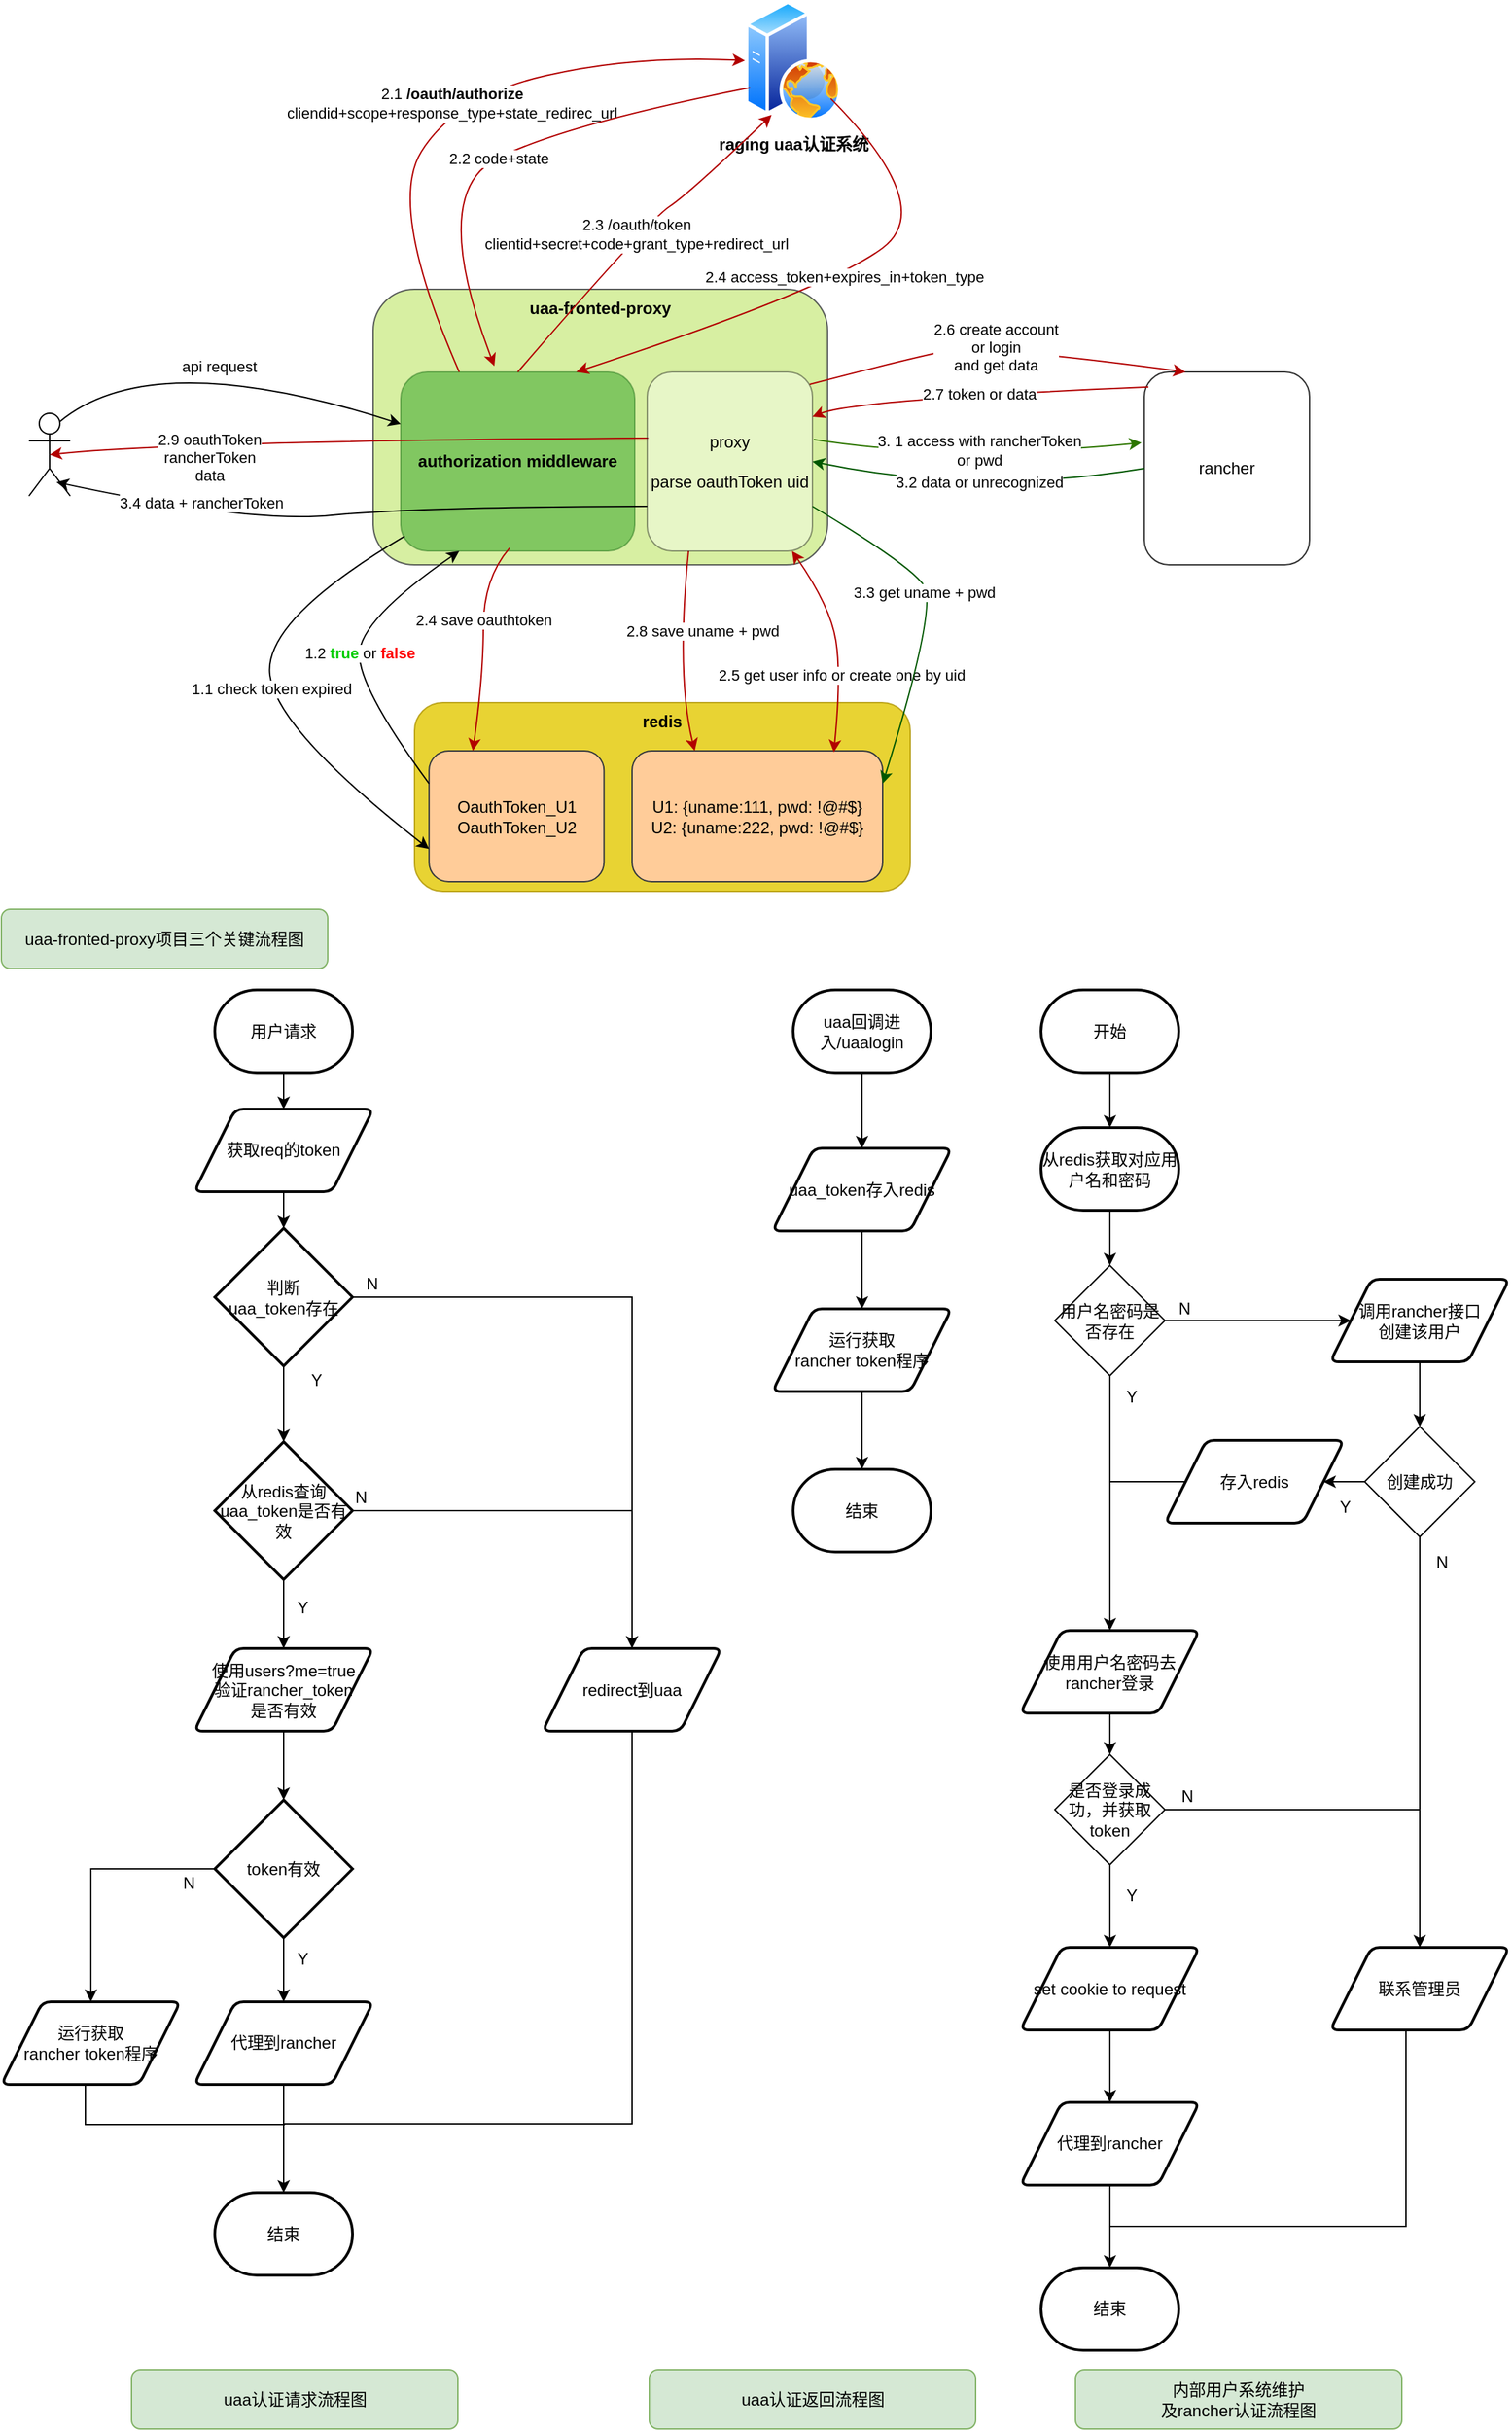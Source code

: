 <mxfile version="12.1.1" type="github" pages="1">
  <diagram id="wU1A7ZqZoi6GiLLCmWU0" name="Page-1">
    <mxGraphModel dx="854" dy="450" grid="1" gridSize="10" guides="1" tooltips="1" connect="1" arrows="1" fold="1" page="1" pageScale="1" pageWidth="1169" pageHeight="827" math="0" shadow="0">
      <root>
        <mxCell id="0"/>
        <mxCell id="1" parent="0"/>
        <mxCell id="jtTCTWdZy7aRetB8OSgc-1" value="" style="group" parent="1" vertex="1" connectable="0">
          <mxGeometry x="320" y="510" width="360" height="137" as="geometry"/>
        </mxCell>
        <mxCell id="0OA5MnC2VpykpQYva78K-1" value="redis" style="rounded=1;whiteSpace=wrap;html=1;verticalAlign=top;fontStyle=1;fillColor=#e3c800;strokeColor=#B09500;fontColor=#000000;opacity=80;" parent="jtTCTWdZy7aRetB8OSgc-1" vertex="1">
          <mxGeometry width="360" height="137" as="geometry"/>
        </mxCell>
        <mxCell id="0OA5MnC2VpykpQYva78K-2" value="OauthToken_U1&lt;br&gt;OauthToken_U2&lt;br&gt;" style="rounded=1;whiteSpace=wrap;html=1;fillColor=#ffcc99;strokeColor=#36393d;" parent="jtTCTWdZy7aRetB8OSgc-1" vertex="1">
          <mxGeometry x="10.588" y="35" width="127.059" height="95" as="geometry"/>
        </mxCell>
        <mxCell id="0OA5MnC2VpykpQYva78K-3" value="U1: {uname:111, pwd: !@#$}&lt;br&gt;U2: {uname:222, pwd: !@#$}" style="rounded=1;whiteSpace=wrap;html=1;fillColor=#ffcc99;strokeColor=#36393d;" parent="jtTCTWdZy7aRetB8OSgc-1" vertex="1">
          <mxGeometry x="158" y="35" width="182" height="95" as="geometry"/>
        </mxCell>
        <mxCell id="jtTCTWdZy7aRetB8OSgc-2" value="&lt;b&gt;uaa-fronted-proxy&lt;/b&gt;" style="rounded=1;whiteSpace=wrap;html=1;opacity=80;verticalAlign=top;fillColor=#cdeb8b;strokeColor=#36393d;" parent="1" vertex="1">
          <mxGeometry x="290" y="210" width="330" height="200" as="geometry"/>
        </mxCell>
        <mxCell id="jtTCTWdZy7aRetB8OSgc-3" value="rancher" style="rounded=1;whiteSpace=wrap;html=1;fontColor=#000000;opacity=80;" parent="1" vertex="1">
          <mxGeometry x="850" y="270" width="120" height="140" as="geometry"/>
        </mxCell>
        <mxCell id="jtTCTWdZy7aRetB8OSgc-5" value="&lt;b&gt;raging uaa认证系统&lt;/b&gt;" style="aspect=fixed;perimeter=ellipsePerimeter;html=1;align=center;shadow=0;dashed=0;spacingTop=3;image;image=img/lib/active_directory/web_server.svg;" parent="1" vertex="1">
          <mxGeometry x="560" width="70" height="88" as="geometry"/>
        </mxCell>
        <mxCell id="jtTCTWdZy7aRetB8OSgc-6" value="" style="shape=umlActor;verticalLabelPosition=bottom;labelBackgroundColor=#ffffff;verticalAlign=top;html=1;outlineConnect=0;" parent="1" vertex="1">
          <mxGeometry x="40" y="300" width="30" height="60" as="geometry"/>
        </mxCell>
        <mxCell id="jtTCTWdZy7aRetB8OSgc-7" value="&lt;b&gt;authorization middleware&lt;/b&gt;" style="rounded=1;whiteSpace=wrap;html=1;opacity=40;fillColor=#008a00;strokeColor=#005700;fontColor=#000000;verticalAlign=middle;" parent="1" vertex="1">
          <mxGeometry x="310" y="270" width="170" height="130" as="geometry"/>
        </mxCell>
        <mxCell id="jtTCTWdZy7aRetB8OSgc-10" value="2.1 &lt;b&gt;/oauth/authorize&lt;/b&gt;&lt;br&gt;cliendid+scope+response_type+state_redirec_url" style="curved=1;endArrow=classic;html=1;fontColor=#000000;entryX=0;entryY=0.5;entryDx=0;entryDy=0;exitX=0.25;exitY=0;exitDx=0;exitDy=0;fillColor=#e51400;strokeColor=#B20000;" parent="1" source="jtTCTWdZy7aRetB8OSgc-7" target="jtTCTWdZy7aRetB8OSgc-5" edge="1">
          <mxGeometry width="50" height="50" relative="1" as="geometry">
            <mxPoint x="380" y="190" as="sourcePoint"/>
            <mxPoint x="430" y="140" as="targetPoint"/>
            <Array as="points">
              <mxPoint x="300" y="150"/>
              <mxPoint x="350" y="70"/>
              <mxPoint x="480" y="40"/>
            </Array>
          </mxGeometry>
        </mxCell>
        <mxCell id="jtTCTWdZy7aRetB8OSgc-11" value="2.2 code+state" style="curved=1;endArrow=classic;html=1;fontColor=#000000;entryX=0.4;entryY=-0.033;entryDx=0;entryDy=0;entryPerimeter=0;exitX=0;exitY=0.75;exitDx=0;exitDy=0;fillColor=#e51400;strokeColor=#B20000;" parent="1" source="jtTCTWdZy7aRetB8OSgc-5" target="jtTCTWdZy7aRetB8OSgc-7" edge="1">
          <mxGeometry width="50" height="50" relative="1" as="geometry">
            <mxPoint x="455" y="178" as="sourcePoint"/>
            <mxPoint x="505" y="128" as="targetPoint"/>
            <Array as="points">
              <mxPoint x="430" y="90"/>
              <mxPoint x="330" y="140"/>
            </Array>
          </mxGeometry>
        </mxCell>
        <mxCell id="jtTCTWdZy7aRetB8OSgc-12" value="2.3 /oauth/token&lt;br&gt;clientid+secret+code+grant_type+redirect_url" style="curved=1;endArrow=classic;html=1;fontColor=#000000;exitX=0.5;exitY=0;exitDx=0;exitDy=0;entryX=0.25;entryY=1;entryDx=0;entryDy=0;fillColor=#e51400;strokeColor=#B20000;" parent="1" source="jtTCTWdZy7aRetB8OSgc-7" target="jtTCTWdZy7aRetB8OSgc-5" edge="1">
          <mxGeometry width="50" height="50" relative="1" as="geometry">
            <mxPoint x="490" y="210" as="sourcePoint"/>
            <mxPoint x="540" y="160" as="targetPoint"/>
            <Array as="points">
              <mxPoint x="490" y="160"/>
              <mxPoint x="520" y="140"/>
            </Array>
          </mxGeometry>
        </mxCell>
        <mxCell id="jtTCTWdZy7aRetB8OSgc-13" value="2.4 access_token+expires_in+token_type" style="curved=1;endArrow=classic;html=1;fontColor=#000000;entryX=0.75;entryY=0;entryDx=0;entryDy=0;fillColor=#e51400;strokeColor=#B20000;" parent="1" source="jtTCTWdZy7aRetB8OSgc-5" target="jtTCTWdZy7aRetB8OSgc-7" edge="1">
          <mxGeometry x="-0.031" width="50" height="50" relative="1" as="geometry">
            <mxPoint x="650" y="250" as="sourcePoint"/>
            <mxPoint x="700" y="200" as="targetPoint"/>
            <Array as="points">
              <mxPoint x="700" y="150"/>
              <mxPoint x="620" y="210"/>
            </Array>
            <mxPoint as="offset"/>
          </mxGeometry>
        </mxCell>
        <mxCell id="jtTCTWdZy7aRetB8OSgc-14" value="1.1 check token expired" style="curved=1;endArrow=classic;html=1;fontColor=#000000;entryX=0;entryY=0.75;entryDx=0;entryDy=0;exitX=0.017;exitY=0.917;exitDx=0;exitDy=0;exitPerimeter=0;" parent="1" source="jtTCTWdZy7aRetB8OSgc-7" target="0OA5MnC2VpykpQYva78K-2" edge="1">
          <mxGeometry width="50" height="50" relative="1" as="geometry">
            <mxPoint x="310" y="477.5" as="sourcePoint"/>
            <mxPoint x="360" y="427.5" as="targetPoint"/>
            <Array as="points">
              <mxPoint x="210" y="450"/>
              <mxPoint x="220" y="530"/>
            </Array>
          </mxGeometry>
        </mxCell>
        <mxCell id="jtTCTWdZy7aRetB8OSgc-15" value="1.2&lt;b style=&quot;color: rgb(0 , 204 , 0)&quot;&gt; true&lt;/b&gt; or &lt;b&gt;&lt;font color=&quot;#ff0000&quot;&gt;false&lt;/font&gt;&lt;/b&gt;" style="curved=1;endArrow=classic;html=1;fontColor=#000000;entryX=0.25;entryY=1;entryDx=0;entryDy=0;exitX=0;exitY=0.25;exitDx=0;exitDy=0;" parent="1" source="0OA5MnC2VpykpQYva78K-2" target="jtTCTWdZy7aRetB8OSgc-7" edge="1">
          <mxGeometry width="50" height="50" relative="1" as="geometry">
            <mxPoint x="410" y="430" as="sourcePoint"/>
            <mxPoint x="460" y="380" as="targetPoint"/>
            <Array as="points">
              <mxPoint x="280" y="500"/>
              <mxPoint x="280" y="450"/>
            </Array>
          </mxGeometry>
        </mxCell>
        <mxCell id="jtTCTWdZy7aRetB8OSgc-18" value="2.5 get user info or create one by uid" style="curved=1;endArrow=classic;html=1;fontColor=#000000;entryX=0.805;entryY=0.011;entryDx=0;entryDy=0;entryPerimeter=0;fillColor=#e51400;strokeColor=#B20000;startArrow=classic;startFill=1;" parent="1" source="jtTCTWdZy7aRetB8OSgc-27" target="0OA5MnC2VpykpQYva78K-3" edge="1">
          <mxGeometry x="0.274" width="50" height="50" relative="1" as="geometry">
            <mxPoint x="490" y="380" as="sourcePoint"/>
            <mxPoint x="540" y="330" as="targetPoint"/>
            <Array as="points">
              <mxPoint x="622" y="440"/>
              <mxPoint x="630" y="490"/>
            </Array>
            <mxPoint as="offset"/>
          </mxGeometry>
        </mxCell>
        <mxCell id="jtTCTWdZy7aRetB8OSgc-19" value="2.6 create account&lt;br&gt;or login&lt;br&gt;and get data" style="curved=1;endArrow=classic;html=1;fontColor=#000000;entryX=0.25;entryY=0;entryDx=0;entryDy=0;fillColor=#e51400;strokeColor=#B20000;exitX=0.983;exitY=0.069;exitDx=0;exitDy=0;exitPerimeter=0;" parent="1" source="jtTCTWdZy7aRetB8OSgc-27" target="jtTCTWdZy7aRetB8OSgc-3" edge="1">
          <mxGeometry width="50" height="50" relative="1" as="geometry">
            <mxPoint x="610" y="280" as="sourcePoint"/>
            <mxPoint x="609" y="265" as="targetPoint"/>
            <Array as="points">
              <mxPoint x="680" y="260"/>
              <mxPoint x="730" y="250"/>
            </Array>
          </mxGeometry>
        </mxCell>
        <mxCell id="jtTCTWdZy7aRetB8OSgc-21" value="2.8 save uname + pwd" style="curved=1;endArrow=classic;html=1;fontColor=#000000;entryX=0.25;entryY=0;entryDx=0;entryDy=0;exitX=0.25;exitY=1;exitDx=0;exitDy=0;fillColor=#e51400;strokeColor=#B20000;" parent="1" source="jtTCTWdZy7aRetB8OSgc-27" target="0OA5MnC2VpykpQYva78K-3" edge="1">
          <mxGeometry x="-0.165" y="23" width="50" height="50" relative="1" as="geometry">
            <mxPoint x="390" y="395" as="sourcePoint"/>
            <mxPoint x="440" y="345" as="targetPoint"/>
            <Array as="points">
              <mxPoint x="510" y="490"/>
            </Array>
            <mxPoint x="-7" y="-5" as="offset"/>
          </mxGeometry>
        </mxCell>
        <mxCell id="jtTCTWdZy7aRetB8OSgc-22" value="2.4 save oauthtoken" style="curved=1;endArrow=classic;html=1;fontColor=#000000;entryX=0.25;entryY=0;entryDx=0;entryDy=0;exitX=0.465;exitY=0.983;exitDx=0;exitDy=0;exitPerimeter=0;fillColor=#e51400;strokeColor=#B20000;" parent="1" source="jtTCTWdZy7aRetB8OSgc-7" target="0OA5MnC2VpykpQYva78K-2" edge="1">
          <mxGeometry x="-0.236" width="50" height="50" relative="1" as="geometry">
            <mxPoint x="405" y="340" as="sourcePoint"/>
            <mxPoint x="584" y="455" as="targetPoint"/>
            <Array as="points">
              <mxPoint x="370" y="420"/>
              <mxPoint x="370" y="490"/>
            </Array>
            <mxPoint as="offset"/>
          </mxGeometry>
        </mxCell>
        <mxCell id="jtTCTWdZy7aRetB8OSgc-23" value="api request" style="curved=1;endArrow=classic;html=1;fontColor=#000000;exitX=0.75;exitY=0.1;exitDx=0;exitDy=0;exitPerimeter=0;" parent="1" source="jtTCTWdZy7aRetB8OSgc-6" target="jtTCTWdZy7aRetB8OSgc-7" edge="1">
          <mxGeometry width="50" height="50" relative="1" as="geometry">
            <mxPoint x="150" y="295" as="sourcePoint"/>
            <mxPoint x="200" y="245" as="targetPoint"/>
            <Array as="points">
              <mxPoint x="130" y="250"/>
            </Array>
          </mxGeometry>
        </mxCell>
        <mxCell id="jtTCTWdZy7aRetB8OSgc-24" value="2.9 oauthToken&lt;br&gt;rancherToken&lt;br&gt;data" style="curved=1;endArrow=classic;html=1;fontColor=#000000;entryX=0.5;entryY=0.5;entryDx=0;entryDy=0;entryPerimeter=0;fillColor=#e51400;strokeColor=#B20000;exitX=0.008;exitY=0.369;exitDx=0;exitDy=0;exitPerimeter=0;" parent="1" source="jtTCTWdZy7aRetB8OSgc-27" target="jtTCTWdZy7aRetB8OSgc-6" edge="1">
          <mxGeometry x="0.632" y="41" width="50" height="50" relative="1" as="geometry">
            <mxPoint x="150" y="370" as="sourcePoint"/>
            <mxPoint x="200" y="320" as="targetPoint"/>
            <Array as="points">
              <mxPoint x="150" y="320"/>
            </Array>
            <mxPoint x="32" y="-30" as="offset"/>
          </mxGeometry>
        </mxCell>
        <mxCell id="jtTCTWdZy7aRetB8OSgc-25" value="3. 1 access with rancherToken&lt;br&gt;or pwd" style="curved=1;endArrow=classic;html=1;fontColor=#000000;exitX=1.008;exitY=0.377;exitDx=0;exitDy=0;exitPerimeter=0;entryX=-0.017;entryY=0.367;entryDx=0;entryDy=0;entryPerimeter=0;fillColor=#60a917;strokeColor=#2D7600;" parent="1" source="jtTCTWdZy7aRetB8OSgc-27" target="jtTCTWdZy7aRetB8OSgc-3" edge="1">
          <mxGeometry x="0.018" y="6" width="50" height="50" relative="1" as="geometry">
            <mxPoint x="549" y="385" as="sourcePoint"/>
            <mxPoint x="599" y="335" as="targetPoint"/>
            <Array as="points">
              <mxPoint x="710" y="335"/>
            </Array>
            <mxPoint as="offset"/>
          </mxGeometry>
        </mxCell>
        <mxCell id="jtTCTWdZy7aRetB8OSgc-26" value="3.2 data or unrecognized" style="curved=1;endArrow=classic;html=1;fontColor=#000000;entryX=1;entryY=0.5;entryDx=0;entryDy=0;exitX=0;exitY=0.5;exitDx=0;exitDy=0;fillColor=#008a00;strokeColor=#005700;" parent="1" source="jtTCTWdZy7aRetB8OSgc-3" target="jtTCTWdZy7aRetB8OSgc-27" edge="1">
          <mxGeometry x="-0.021" y="-10" width="50" height="50" relative="1" as="geometry">
            <mxPoint x="564" y="400" as="sourcePoint"/>
            <mxPoint x="614" y="350" as="targetPoint"/>
            <Array as="points">
              <mxPoint x="730" y="360"/>
            </Array>
            <mxPoint as="offset"/>
          </mxGeometry>
        </mxCell>
        <mxCell id="jtTCTWdZy7aRetB8OSgc-27" value="proxy&lt;br&gt;&lt;br&gt;parse oauthToken uid" style="rounded=1;whiteSpace=wrap;html=1;fontColor=#000000;opacity=40;" parent="1" vertex="1">
          <mxGeometry x="489" y="270" width="120" height="130" as="geometry"/>
        </mxCell>
        <mxCell id="jtTCTWdZy7aRetB8OSgc-28" value="2.7 token or data" style="curved=1;endArrow=classic;html=1;fontColor=#000000;entryX=1;entryY=0.25;entryDx=0;entryDy=0;exitX=0.025;exitY=0.078;exitDx=0;exitDy=0;fillColor=#e51400;strokeColor=#B20000;exitPerimeter=0;" parent="1" source="jtTCTWdZy7aRetB8OSgc-3" target="jtTCTWdZy7aRetB8OSgc-27" edge="1">
          <mxGeometry width="50" height="50" relative="1" as="geometry">
            <mxPoint x="853" y="327.02" as="sourcePoint"/>
            <mxPoint x="480" y="302.5" as="targetPoint"/>
            <Array as="points">
              <mxPoint x="640" y="290"/>
            </Array>
          </mxGeometry>
        </mxCell>
        <mxCell id="jtTCTWdZy7aRetB8OSgc-30" value="3.3 get uname + pwd" style="curved=1;endArrow=classic;html=1;fontColor=#000000;exitX=1;exitY=0.75;exitDx=0;exitDy=0;entryX=1;entryY=0.25;entryDx=0;entryDy=0;fillColor=#008a00;strokeColor=#005700;" parent="1" source="jtTCTWdZy7aRetB8OSgc-27" target="0OA5MnC2VpykpQYva78K-3" edge="1">
          <mxGeometry x="-0.172" y="-3" width="50" height="50" relative="1" as="geometry">
            <mxPoint x="704.5" y="438" as="sourcePoint"/>
            <mxPoint x="754.5" y="388" as="targetPoint"/>
            <Array as="points">
              <mxPoint x="680" y="410"/>
              <mxPoint x="700" y="440"/>
            </Array>
            <mxPoint as="offset"/>
          </mxGeometry>
        </mxCell>
        <mxCell id="jtTCTWdZy7aRetB8OSgc-31" value="3.4 data + rancherToken" style="curved=1;endArrow=classic;html=1;fontColor=#000000;exitX=0;exitY=0.75;exitDx=0;exitDy=0;entryX=0.667;entryY=0.833;entryDx=0;entryDy=0;entryPerimeter=0;" parent="1" source="jtTCTWdZy7aRetB8OSgc-27" target="jtTCTWdZy7aRetB8OSgc-6" edge="1">
          <mxGeometry x="0.512" y="-7" width="50" height="50" relative="1" as="geometry">
            <mxPoint x="720" y="425" as="sourcePoint"/>
            <mxPoint x="80" y="360" as="targetPoint"/>
            <Array as="points">
              <mxPoint x="320" y="368"/>
              <mxPoint x="200" y="380"/>
            </Array>
            <mxPoint as="offset"/>
          </mxGeometry>
        </mxCell>
        <mxCell id="ZNw0FCCPqXBxDtfS_jLe-9" value="" style="edgeStyle=orthogonalEdgeStyle;rounded=0;orthogonalLoop=1;jettySize=auto;html=1;entryX=0.5;entryY=0;entryDx=0;entryDy=0;" parent="1" source="ZNw0FCCPqXBxDtfS_jLe-5" target="ZNw0FCCPqXBxDtfS_jLe-131" edge="1">
          <mxGeometry relative="1" as="geometry">
            <mxPoint x="225" y="1201.5" as="targetPoint"/>
          </mxGeometry>
        </mxCell>
        <mxCell id="ZNw0FCCPqXBxDtfS_jLe-136" value="" style="edgeStyle=orthogonalEdgeStyle;rounded=0;orthogonalLoop=1;jettySize=auto;html=1;startArrow=none;startFill=0;endArrow=none;endFill=0;" parent="1" edge="1">
          <mxGeometry relative="1" as="geometry">
            <mxPoint x="270" y="1096.5" as="sourcePoint"/>
            <mxPoint x="478" y="1096.5" as="targetPoint"/>
          </mxGeometry>
        </mxCell>
        <mxCell id="ZNw0FCCPqXBxDtfS_jLe-5" value="从redis查询uaa_token是否有效" style="strokeWidth=2;html=1;shape=mxgraph.flowchart.decision;whiteSpace=wrap;" parent="1" vertex="1">
          <mxGeometry x="175" y="1046.5" width="100" height="100" as="geometry"/>
        </mxCell>
        <mxCell id="ZNw0FCCPqXBxDtfS_jLe-14" value="" style="edgeStyle=orthogonalEdgeStyle;rounded=0;orthogonalLoop=1;jettySize=auto;html=1;" parent="1" source="ZNw0FCCPqXBxDtfS_jLe-12" target="MsyxyNkL6-CA4OaowcqU-8" edge="1">
          <mxGeometry relative="1" as="geometry">
            <mxPoint x="225" y="1461.5" as="targetPoint"/>
          </mxGeometry>
        </mxCell>
        <mxCell id="MsyxyNkL6-CA4OaowcqU-12" value="" style="edgeStyle=orthogonalEdgeStyle;rounded=0;orthogonalLoop=1;jettySize=auto;html=1;" parent="1" source="ZNw0FCCPqXBxDtfS_jLe-12" target="MsyxyNkL6-CA4OaowcqU-11" edge="1">
          <mxGeometry relative="1" as="geometry"/>
        </mxCell>
        <mxCell id="ZNw0FCCPqXBxDtfS_jLe-12" value="token有效" style="strokeWidth=2;html=1;shape=mxgraph.flowchart.decision;whiteSpace=wrap;" parent="1" vertex="1">
          <mxGeometry x="175" y="1306.5" width="100" height="100" as="geometry"/>
        </mxCell>
        <mxCell id="ZNw0FCCPqXBxDtfS_jLe-67" style="edgeStyle=orthogonalEdgeStyle;rounded=0;orthogonalLoop=1;jettySize=auto;html=1;entryX=0.5;entryY=0;entryDx=0;entryDy=0;entryPerimeter=0;" parent="1" source="MsyxyNkL6-CA4OaowcqU-8" target="ZNw0FCCPqXBxDtfS_jLe-66" edge="1">
          <mxGeometry relative="1" as="geometry">
            <mxPoint x="225" y="1521.5" as="sourcePoint"/>
          </mxGeometry>
        </mxCell>
        <mxCell id="MsyxyNkL6-CA4OaowcqU-6" value="" style="edgeStyle=orthogonalEdgeStyle;rounded=0;orthogonalLoop=1;jettySize=auto;html=1;" parent="1" source="ZNw0FCCPqXBxDtfS_jLe-63" target="MsyxyNkL6-CA4OaowcqU-3" edge="1">
          <mxGeometry relative="1" as="geometry"/>
        </mxCell>
        <mxCell id="ZNw0FCCPqXBxDtfS_jLe-63" value="用户请求" style="strokeWidth=2;html=1;shape=mxgraph.flowchart.terminator;whiteSpace=wrap;" parent="1" vertex="1">
          <mxGeometry x="175" y="718.5" width="100" height="60" as="geometry"/>
        </mxCell>
        <mxCell id="ZNw0FCCPqXBxDtfS_jLe-66" value="结束" style="strokeWidth=2;html=1;shape=mxgraph.flowchart.terminator;whiteSpace=wrap;" parent="1" vertex="1">
          <mxGeometry x="175" y="1591.5" width="100" height="60" as="geometry"/>
        </mxCell>
        <mxCell id="ZNw0FCCPqXBxDtfS_jLe-74" value="" style="edgeStyle=orthogonalEdgeStyle;rounded=0;orthogonalLoop=1;jettySize=auto;html=1;" parent="1" source="ZNw0FCCPqXBxDtfS_jLe-72" target="ZNw0FCCPqXBxDtfS_jLe-5" edge="1">
          <mxGeometry relative="1" as="geometry"/>
        </mxCell>
        <mxCell id="ZNw0FCCPqXBxDtfS_jLe-78" style="edgeStyle=orthogonalEdgeStyle;rounded=0;orthogonalLoop=1;jettySize=auto;html=1;entryX=0.5;entryY=0;entryDx=0;entryDy=0;" parent="1" source="ZNw0FCCPqXBxDtfS_jLe-72" target="ZNw0FCCPqXBxDtfS_jLe-128" edge="1">
          <mxGeometry relative="1" as="geometry">
            <mxPoint x="443" y="971.5" as="targetPoint"/>
          </mxGeometry>
        </mxCell>
        <mxCell id="ZNw0FCCPqXBxDtfS_jLe-72" value="判断&lt;br&gt;uaa_token存在" style="strokeWidth=2;html=1;shape=mxgraph.flowchart.decision;whiteSpace=wrap;" parent="1" vertex="1">
          <mxGeometry x="175" y="891.5" width="100" height="100" as="geometry"/>
        </mxCell>
        <mxCell id="ZNw0FCCPqXBxDtfS_jLe-75" value="Y" style="text;html=1;resizable=0;points=[];autosize=1;align=left;verticalAlign=top;spacingTop=-4;" parent="1" vertex="1">
          <mxGeometry x="243" y="991.5" width="20" height="20" as="geometry"/>
        </mxCell>
        <mxCell id="ZNw0FCCPqXBxDtfS_jLe-85" value="" style="edgeStyle=orthogonalEdgeStyle;rounded=0;orthogonalLoop=1;jettySize=auto;html=1;endArrow=classic;endFill=1;startArrow=none;startFill=0;entryX=0.5;entryY=0;entryDx=0;entryDy=0;" parent="1" source="ZNw0FCCPqXBxDtfS_jLe-83" target="ZNw0FCCPqXBxDtfS_jLe-94" edge="1">
          <mxGeometry relative="1" as="geometry">
            <mxPoint x="645" y="858.5" as="targetPoint"/>
          </mxGeometry>
        </mxCell>
        <mxCell id="ZNw0FCCPqXBxDtfS_jLe-83" value="uaa回调进入/uaalogin" style="strokeWidth=2;html=1;shape=mxgraph.flowchart.terminator;whiteSpace=wrap;" parent="1" vertex="1">
          <mxGeometry x="595" y="718.5" width="100" height="60" as="geometry"/>
        </mxCell>
        <mxCell id="ZNw0FCCPqXBxDtfS_jLe-89" value="" style="edgeStyle=orthogonalEdgeStyle;rounded=0;orthogonalLoop=1;jettySize=auto;html=1;startArrow=none;startFill=0;endArrow=classic;endFill=1;" parent="1" source="ZNw0FCCPqXBxDtfS_jLe-86" target="ZNw0FCCPqXBxDtfS_jLe-90" edge="1">
          <mxGeometry relative="1" as="geometry">
            <mxPoint x="825" y="958.5" as="targetPoint"/>
          </mxGeometry>
        </mxCell>
        <mxCell id="ZNw0FCCPqXBxDtfS_jLe-86" value="从redis获取对应用户名和密码" style="strokeWidth=2;html=1;shape=mxgraph.flowchart.terminator;whiteSpace=wrap;" parent="1" vertex="1">
          <mxGeometry x="775" y="818.5" width="100" height="60" as="geometry"/>
        </mxCell>
        <mxCell id="ZNw0FCCPqXBxDtfS_jLe-92" value="" style="edgeStyle=orthogonalEdgeStyle;rounded=0;orthogonalLoop=1;jettySize=auto;html=1;startArrow=none;startFill=0;endArrow=classic;endFill=1;entryX=0;entryY=0.5;entryDx=0;entryDy=0;" parent="1" source="ZNw0FCCPqXBxDtfS_jLe-90" target="ZNw0FCCPqXBxDtfS_jLe-95" edge="1">
          <mxGeometry relative="1" as="geometry">
            <mxPoint x="955" y="983.5" as="targetPoint"/>
          </mxGeometry>
        </mxCell>
        <mxCell id="ZNw0FCCPqXBxDtfS_jLe-101" value="" style="edgeStyle=orthogonalEdgeStyle;rounded=0;orthogonalLoop=1;jettySize=auto;html=1;startArrow=none;startFill=0;endArrow=classic;endFill=1;movable=0;resizable=0;rotatable=0;deletable=0;editable=0;connectable=0;entryX=0.5;entryY=0;entryDx=0;entryDy=0;" parent="1" source="ZNw0FCCPqXBxDtfS_jLe-90" target="ZNw0FCCPqXBxDtfS_jLe-119" edge="1">
          <mxGeometry relative="1" as="geometry">
            <mxPoint x="1680" y="1450" as="targetPoint"/>
          </mxGeometry>
        </mxCell>
        <mxCell id="ZNw0FCCPqXBxDtfS_jLe-90" value="用户名密码是否存在" style="rhombus;whiteSpace=wrap;html=1;" parent="1" vertex="1">
          <mxGeometry x="785" y="918.5" width="80" height="80" as="geometry"/>
        </mxCell>
        <mxCell id="ZNw0FCCPqXBxDtfS_jLe-108" value="" style="edgeStyle=orthogonalEdgeStyle;rounded=0;orthogonalLoop=1;jettySize=auto;html=1;startArrow=none;startFill=0;endArrow=classic;endFill=1;entryX=0.5;entryY=0;entryDx=0;entryDy=0;" parent="1" source="ZNw0FCCPqXBxDtfS_jLe-100" target="ZNw0FCCPqXBxDtfS_jLe-124" edge="1">
          <mxGeometry relative="1" as="geometry">
            <mxPoint x="825" y="1416.5" as="targetPoint"/>
          </mxGeometry>
        </mxCell>
        <mxCell id="ZNw0FCCPqXBxDtfS_jLe-116" value="" style="edgeStyle=orthogonalEdgeStyle;rounded=0;orthogonalLoop=1;jettySize=auto;html=1;startArrow=none;startFill=0;endArrow=classic;endFill=1;entryX=0.5;entryY=0;entryDx=0;entryDy=0;" parent="1" source="ZNw0FCCPqXBxDtfS_jLe-100" target="ZNw0FCCPqXBxDtfS_jLe-126" edge="1">
          <mxGeometry relative="1" as="geometry">
            <mxPoint x="955" y="1526.5" as="targetPoint"/>
          </mxGeometry>
        </mxCell>
        <mxCell id="ZNw0FCCPqXBxDtfS_jLe-100" value="是否登录成功，并获取token" style="rhombus;whiteSpace=wrap;html=1;" parent="1" vertex="1">
          <mxGeometry x="785" y="1273.5" width="80" height="80" as="geometry"/>
        </mxCell>
        <mxCell id="MsyxyNkL6-CA4OaowcqU-16" value="" style="edgeStyle=orthogonalEdgeStyle;rounded=0;orthogonalLoop=1;jettySize=auto;html=1;endArrow=classic;endFill=1;" parent="1" source="ZNw0FCCPqXBxDtfS_jLe-94" target="MsyxyNkL6-CA4OaowcqU-15" edge="1">
          <mxGeometry relative="1" as="geometry"/>
        </mxCell>
        <mxCell id="ZNw0FCCPqXBxDtfS_jLe-94" value="uaa_token存入redis" style="shape=parallelogram;html=1;strokeWidth=2;perimeter=parallelogramPerimeter;whiteSpace=wrap;rounded=1;arcSize=12;size=0.23;" parent="1" vertex="1">
          <mxGeometry x="580" y="833.5" width="130" height="60" as="geometry"/>
        </mxCell>
        <mxCell id="sy4YX7AeFQuPvRJ4Ls3s-3" value="" style="edgeStyle=none;orthogonalLoop=1;jettySize=auto;html=1;endArrow=classic;endFill=1;" parent="1" source="ZNw0FCCPqXBxDtfS_jLe-95" target="sy4YX7AeFQuPvRJ4Ls3s-2" edge="1">
          <mxGeometry relative="1" as="geometry"/>
        </mxCell>
        <mxCell id="ZNw0FCCPqXBxDtfS_jLe-95" value="调用rancher接口&lt;br&gt;创建该用户" style="shape=parallelogram;html=1;strokeWidth=2;perimeter=parallelogramPerimeter;whiteSpace=wrap;rounded=1;arcSize=12;size=0.23;" parent="1" vertex="1">
          <mxGeometry x="985" y="928.5" width="130" height="60" as="geometry"/>
        </mxCell>
        <mxCell id="ZNw0FCCPqXBxDtfS_jLe-96" value="N" style="text;html=1;resizable=0;points=[];autosize=1;align=left;verticalAlign=top;spacingTop=-4;" parent="1" vertex="1">
          <mxGeometry x="873" y="939.5" width="20" height="20" as="geometry"/>
        </mxCell>
        <mxCell id="sy4YX7AeFQuPvRJ4Ls3s-25" style="edgeStyle=orthogonalEdgeStyle;rounded=0;orthogonalLoop=1;jettySize=auto;html=1;endArrow=none;endFill=0;endSize=6;strokeWidth=1;" parent="1" edge="1">
          <mxGeometry relative="1" as="geometry">
            <mxPoint x="825" y="1075.5" as="targetPoint"/>
            <mxPoint x="884.95" y="1075.5" as="sourcePoint"/>
          </mxGeometry>
        </mxCell>
        <mxCell id="ZNw0FCCPqXBxDtfS_jLe-97" value="存入redis" style="shape=parallelogram;html=1;strokeWidth=2;perimeter=parallelogramPerimeter;whiteSpace=wrap;rounded=1;arcSize=12;size=0.23;" parent="1" vertex="1">
          <mxGeometry x="865" y="1045.5" width="130" height="60" as="geometry"/>
        </mxCell>
        <mxCell id="ZNw0FCCPqXBxDtfS_jLe-102" value="Y" style="text;html=1;resizable=0;points=[];autosize=1;align=left;verticalAlign=top;spacingTop=-4;" parent="1" vertex="1">
          <mxGeometry x="835" y="1003.5" width="20" height="20" as="geometry"/>
        </mxCell>
        <mxCell id="ZNw0FCCPqXBxDtfS_jLe-109" value="Y" style="text;html=1;resizable=0;points=[];autosize=1;align=left;verticalAlign=top;spacingTop=-4;" parent="1" vertex="1">
          <mxGeometry x="835" y="1366" width="20" height="20" as="geometry"/>
        </mxCell>
        <mxCell id="ZNw0FCCPqXBxDtfS_jLe-112" value="" style="edgeStyle=orthogonalEdgeStyle;rounded=0;orthogonalLoop=1;jettySize=auto;html=1;startArrow=none;startFill=0;endArrow=classic;endFill=1;exitX=0.5;exitY=1;exitDx=0;exitDy=0;entryX=0.5;entryY=0;entryDx=0;entryDy=0;" parent="1" source="ZNw0FCCPqXBxDtfS_jLe-124" target="ZNw0FCCPqXBxDtfS_jLe-125" edge="1">
          <mxGeometry relative="1" as="geometry">
            <mxPoint x="825" y="1476" as="sourcePoint"/>
            <mxPoint x="755" y="1553.5" as="targetPoint"/>
          </mxGeometry>
        </mxCell>
        <mxCell id="ZNw0FCCPqXBxDtfS_jLe-114" value="" style="edgeStyle=orthogonalEdgeStyle;rounded=0;orthogonalLoop=1;jettySize=auto;html=1;startArrow=none;startFill=0;endArrow=classic;endFill=1;exitX=0.5;exitY=1;exitDx=0;exitDy=0;" parent="1" source="ZNw0FCCPqXBxDtfS_jLe-125" target="ZNw0FCCPqXBxDtfS_jLe-113" edge="1">
          <mxGeometry relative="1" as="geometry">
            <mxPoint x="825" y="1586" as="sourcePoint"/>
          </mxGeometry>
        </mxCell>
        <mxCell id="ZNw0FCCPqXBxDtfS_jLe-113" value="结束" style="strokeWidth=2;html=1;shape=mxgraph.flowchart.terminator;whiteSpace=wrap;" parent="1" vertex="1">
          <mxGeometry x="775" y="1646" width="100" height="60" as="geometry"/>
        </mxCell>
        <mxCell id="ZNw0FCCPqXBxDtfS_jLe-118" style="edgeStyle=orthogonalEdgeStyle;rounded=0;orthogonalLoop=1;jettySize=auto;html=1;startArrow=none;startFill=0;endArrow=none;endFill=0;exitX=0.5;exitY=1;exitDx=0;exitDy=0;" parent="1" source="ZNw0FCCPqXBxDtfS_jLe-126" edge="1">
          <mxGeometry relative="1" as="geometry">
            <mxPoint x="825" y="1616" as="targetPoint"/>
            <mxPoint x="955" y="1586" as="sourcePoint"/>
            <Array as="points">
              <mxPoint x="1040" y="1616.5"/>
            </Array>
          </mxGeometry>
        </mxCell>
        <mxCell id="ZNw0FCCPqXBxDtfS_jLe-122" value="" style="edgeStyle=orthogonalEdgeStyle;rounded=0;orthogonalLoop=1;jettySize=auto;html=1;startArrow=none;startFill=0;endArrow=classic;endFill=1;" parent="1" source="ZNw0FCCPqXBxDtfS_jLe-119" target="ZNw0FCCPqXBxDtfS_jLe-100" edge="1">
          <mxGeometry relative="1" as="geometry"/>
        </mxCell>
        <mxCell id="ZNw0FCCPqXBxDtfS_jLe-119" value="使用用户名密码去rancher登录" style="shape=parallelogram;html=1;strokeWidth=2;perimeter=parallelogramPerimeter;whiteSpace=wrap;rounded=1;arcSize=12;size=0.23;" parent="1" vertex="1">
          <mxGeometry x="760" y="1183.5" width="130" height="60" as="geometry"/>
        </mxCell>
        <mxCell id="ZNw0FCCPqXBxDtfS_jLe-123" value="N" style="text;html=1;resizable=0;points=[];autosize=1;align=left;verticalAlign=top;spacingTop=-4;" parent="1" vertex="1">
          <mxGeometry x="875" y="1293.5" width="20" height="20" as="geometry"/>
        </mxCell>
        <mxCell id="ZNw0FCCPqXBxDtfS_jLe-124" value="set cookie to request" style="shape=parallelogram;html=1;strokeWidth=2;perimeter=parallelogramPerimeter;whiteSpace=wrap;rounded=1;arcSize=12;size=0.23;" parent="1" vertex="1">
          <mxGeometry x="760" y="1413.5" width="130" height="60" as="geometry"/>
        </mxCell>
        <mxCell id="ZNw0FCCPqXBxDtfS_jLe-125" value="代理到rancher" style="shape=parallelogram;html=1;strokeWidth=2;perimeter=parallelogramPerimeter;whiteSpace=wrap;rounded=1;arcSize=12;size=0.23;" parent="1" vertex="1">
          <mxGeometry x="760" y="1526" width="130" height="60" as="geometry"/>
        </mxCell>
        <mxCell id="ZNw0FCCPqXBxDtfS_jLe-126" value="联系管理员" style="shape=parallelogram;html=1;strokeWidth=2;perimeter=parallelogramPerimeter;whiteSpace=wrap;rounded=1;arcSize=12;size=0.23;" parent="1" vertex="1">
          <mxGeometry x="985" y="1413.5" width="130" height="60" as="geometry"/>
        </mxCell>
        <mxCell id="ZNw0FCCPqXBxDtfS_jLe-127" value="N" style="text;html=1;resizable=0;points=[];autosize=1;align=left;verticalAlign=top;spacingTop=-4;" parent="1" vertex="1">
          <mxGeometry x="283" y="921.5" width="20" height="20" as="geometry"/>
        </mxCell>
        <mxCell id="ZNw0FCCPqXBxDtfS_jLe-129" style="edgeStyle=orthogonalEdgeStyle;rounded=0;orthogonalLoop=1;jettySize=auto;html=1;startArrow=none;startFill=0;endArrow=none;endFill=0;exitX=0.5;exitY=1;exitDx=0;exitDy=0;" parent="1" source="ZNw0FCCPqXBxDtfS_jLe-128" edge="1">
          <mxGeometry relative="1" as="geometry">
            <mxPoint x="225" y="1541.5" as="targetPoint"/>
            <mxPoint x="483" y="1241.5" as="sourcePoint"/>
            <Array as="points">
              <mxPoint x="478" y="1541.5"/>
            </Array>
          </mxGeometry>
        </mxCell>
        <mxCell id="ZNw0FCCPqXBxDtfS_jLe-128" value="redirect到uaa" style="shape=parallelogram;html=1;strokeWidth=2;perimeter=parallelogramPerimeter;whiteSpace=wrap;rounded=1;arcSize=12;size=0.23;" parent="1" vertex="1">
          <mxGeometry x="413" y="1196.5" width="130" height="60" as="geometry"/>
        </mxCell>
        <mxCell id="ZNw0FCCPqXBxDtfS_jLe-130" value="Y" style="text;html=1;resizable=0;points=[];autosize=1;align=left;verticalAlign=top;spacingTop=-4;" parent="1" vertex="1">
          <mxGeometry x="233" y="1156.5" width="20" height="20" as="geometry"/>
        </mxCell>
        <mxCell id="ZNw0FCCPqXBxDtfS_jLe-132" value="" style="edgeStyle=orthogonalEdgeStyle;rounded=0;orthogonalLoop=1;jettySize=auto;html=1;startArrow=none;startFill=0;endArrow=classic;endFill=1;" parent="1" source="ZNw0FCCPqXBxDtfS_jLe-131" target="ZNw0FCCPqXBxDtfS_jLe-12" edge="1">
          <mxGeometry relative="1" as="geometry"/>
        </mxCell>
        <mxCell id="ZNw0FCCPqXBxDtfS_jLe-131" value="使用users?me=true&lt;br&gt;验证rancher_token&lt;br&gt;是否有效" style="shape=parallelogram;html=1;strokeWidth=2;perimeter=parallelogramPerimeter;whiteSpace=wrap;rounded=1;arcSize=12;size=0.23;" parent="1" vertex="1">
          <mxGeometry x="160" y="1196.5" width="130" height="60" as="geometry"/>
        </mxCell>
        <mxCell id="ZNw0FCCPqXBxDtfS_jLe-133" value="Y" style="text;html=1;resizable=0;points=[];autosize=1;align=left;verticalAlign=top;spacingTop=-4;" parent="1" vertex="1">
          <mxGeometry x="233" y="1411.5" width="20" height="20" as="geometry"/>
        </mxCell>
        <mxCell id="ZNw0FCCPqXBxDtfS_jLe-137" value="N" style="text;html=1;resizable=0;points=[];autosize=1;align=left;verticalAlign=top;spacingTop=-4;" parent="1" vertex="1">
          <mxGeometry x="275" y="1076.5" width="20" height="20" as="geometry"/>
        </mxCell>
        <mxCell id="sy4YX7AeFQuPvRJ4Ls3s-20" style="edgeStyle=orthogonalEdgeStyle;rounded=0;orthogonalLoop=1;jettySize=auto;html=1;endArrow=none;endFill=0;endSize=6;strokeWidth=1;" parent="1" source="sy4YX7AeFQuPvRJ4Ls3s-2" edge="1">
          <mxGeometry relative="1" as="geometry">
            <mxPoint x="1050" y="1313.5" as="targetPoint"/>
          </mxGeometry>
        </mxCell>
        <mxCell id="sy4YX7AeFQuPvRJ4Ls3s-22" style="edgeStyle=orthogonalEdgeStyle;rounded=0;orthogonalLoop=1;jettySize=auto;html=1;entryX=1;entryY=0.5;entryDx=0;entryDy=0;endArrow=classic;endFill=1;endSize=6;strokeWidth=1;" parent="1" source="sy4YX7AeFQuPvRJ4Ls3s-2" target="ZNw0FCCPqXBxDtfS_jLe-97" edge="1">
          <mxGeometry relative="1" as="geometry"/>
        </mxCell>
        <mxCell id="sy4YX7AeFQuPvRJ4Ls3s-2" value="创建成功" style="rhombus;whiteSpace=wrap;html=1;" parent="1" vertex="1">
          <mxGeometry x="1010" y="1035.5" width="80" height="80" as="geometry"/>
        </mxCell>
        <mxCell id="sy4YX7AeFQuPvRJ4Ls3s-17" value="N" style="text;html=1;resizable=0;points=[];autosize=1;align=left;verticalAlign=top;spacingTop=-4;" parent="1" vertex="1">
          <mxGeometry x="1060" y="1123.5" width="20" height="20" as="geometry"/>
        </mxCell>
        <mxCell id="sy4YX7AeFQuPvRJ4Ls3s-24" value="Y" style="text;html=1;resizable=0;points=[];autosize=1;align=left;verticalAlign=top;spacingTop=-4;" parent="1" vertex="1">
          <mxGeometry x="990" y="1083.5" width="20" height="20" as="geometry"/>
        </mxCell>
        <mxCell id="MsyxyNkL6-CA4OaowcqU-2" value="" style="edgeStyle=orthogonalEdgeStyle;rounded=0;orthogonalLoop=1;jettySize=auto;html=1;" parent="1" source="MsyxyNkL6-CA4OaowcqU-1" target="ZNw0FCCPqXBxDtfS_jLe-86" edge="1">
          <mxGeometry relative="1" as="geometry"/>
        </mxCell>
        <mxCell id="MsyxyNkL6-CA4OaowcqU-1" value="开始" style="strokeWidth=2;html=1;shape=mxgraph.flowchart.terminator;whiteSpace=wrap;" parent="1" vertex="1">
          <mxGeometry x="775" y="718.5" width="100" height="60" as="geometry"/>
        </mxCell>
        <mxCell id="MsyxyNkL6-CA4OaowcqU-7" value="" style="edgeStyle=orthogonalEdgeStyle;rounded=0;orthogonalLoop=1;jettySize=auto;html=1;" parent="1" source="MsyxyNkL6-CA4OaowcqU-3" target="ZNw0FCCPqXBxDtfS_jLe-72" edge="1">
          <mxGeometry relative="1" as="geometry"/>
        </mxCell>
        <mxCell id="MsyxyNkL6-CA4OaowcqU-3" value="获取req的token" style="shape=parallelogram;html=1;strokeWidth=2;perimeter=parallelogramPerimeter;whiteSpace=wrap;rounded=1;arcSize=12;size=0.23;" parent="1" vertex="1">
          <mxGeometry x="160" y="805" width="130" height="60" as="geometry"/>
        </mxCell>
        <mxCell id="MsyxyNkL6-CA4OaowcqU-8" value="代理到rancher" style="shape=parallelogram;html=1;strokeWidth=2;perimeter=parallelogramPerimeter;whiteSpace=wrap;rounded=1;arcSize=12;size=0.23;" parent="1" vertex="1">
          <mxGeometry x="160" y="1453" width="130" height="60" as="geometry"/>
        </mxCell>
        <mxCell id="MsyxyNkL6-CA4OaowcqU-14" style="edgeStyle=orthogonalEdgeStyle;rounded=0;orthogonalLoop=1;jettySize=auto;html=1;endArrow=none;endFill=0;" parent="1" source="MsyxyNkL6-CA4OaowcqU-11" edge="1">
          <mxGeometry relative="1" as="geometry">
            <mxPoint x="226" y="1542" as="targetPoint"/>
            <mxPoint x="81" y="1522" as="sourcePoint"/>
            <Array as="points">
              <mxPoint x="81" y="1542"/>
            </Array>
          </mxGeometry>
        </mxCell>
        <mxCell id="MsyxyNkL6-CA4OaowcqU-11" value="运行获取&lt;br&gt;rancher token程序" style="shape=parallelogram;html=1;strokeWidth=2;perimeter=parallelogramPerimeter;whiteSpace=wrap;rounded=1;arcSize=12;size=0.23;" parent="1" vertex="1">
          <mxGeometry x="20" y="1453" width="130" height="60" as="geometry"/>
        </mxCell>
        <mxCell id="MsyxyNkL6-CA4OaowcqU-18" value="" style="edgeStyle=orthogonalEdgeStyle;rounded=0;orthogonalLoop=1;jettySize=auto;html=1;endArrow=classic;endFill=1;" parent="1" source="MsyxyNkL6-CA4OaowcqU-15" target="MsyxyNkL6-CA4OaowcqU-17" edge="1">
          <mxGeometry relative="1" as="geometry"/>
        </mxCell>
        <mxCell id="MsyxyNkL6-CA4OaowcqU-15" value="运行获取&lt;br&gt;rancher token程序" style="shape=parallelogram;html=1;strokeWidth=2;perimeter=parallelogramPerimeter;whiteSpace=wrap;rounded=1;arcSize=12;size=0.23;" parent="1" vertex="1">
          <mxGeometry x="580" y="950" width="130" height="60" as="geometry"/>
        </mxCell>
        <mxCell id="MsyxyNkL6-CA4OaowcqU-17" value="结束" style="strokeWidth=2;html=1;shape=mxgraph.flowchart.terminator;whiteSpace=wrap;" parent="1" vertex="1">
          <mxGeometry x="595" y="1066.5" width="100" height="60" as="geometry"/>
        </mxCell>
        <mxCell id="MsyxyNkL6-CA4OaowcqU-19" value="N" style="text;html=1;resizable=0;points=[];autosize=1;align=left;verticalAlign=top;spacingTop=-4;" parent="1" vertex="1">
          <mxGeometry x="150" y="1356.5" width="20" height="20" as="geometry"/>
        </mxCell>
        <mxCell id="hCNxOuC789azjIY-TEfo-1" value="uaa认证请求流程图" style="rounded=1;whiteSpace=wrap;html=1;fillColor=#d5e8d4;strokeColor=#82b366;" vertex="1" parent="1">
          <mxGeometry x="114.5" y="1720" width="237" height="43" as="geometry"/>
        </mxCell>
        <mxCell id="hCNxOuC789azjIY-TEfo-2" value="uaa认证返回流程图" style="rounded=1;whiteSpace=wrap;html=1;fillColor=#d5e8d4;strokeColor=#82b366;" vertex="1" parent="1">
          <mxGeometry x="490.5" y="1720" width="237" height="43" as="geometry"/>
        </mxCell>
        <mxCell id="hCNxOuC789azjIY-TEfo-3" value="内部用户系统维护&lt;br&gt;及rancher认证流程图" style="rounded=1;whiteSpace=wrap;html=1;fillColor=#d5e8d4;strokeColor=#82b366;" vertex="1" parent="1">
          <mxGeometry x="800" y="1720" width="237" height="43" as="geometry"/>
        </mxCell>
        <mxCell id="hCNxOuC789azjIY-TEfo-4" value="uaa-fronted-proxy项目三个关键流程图" style="rounded=1;whiteSpace=wrap;html=1;fillColor=#d5e8d4;strokeColor=#82b366;" vertex="1" parent="1">
          <mxGeometry x="20" y="660" width="237" height="43" as="geometry"/>
        </mxCell>
      </root>
    </mxGraphModel>
  </diagram>
</mxfile>
